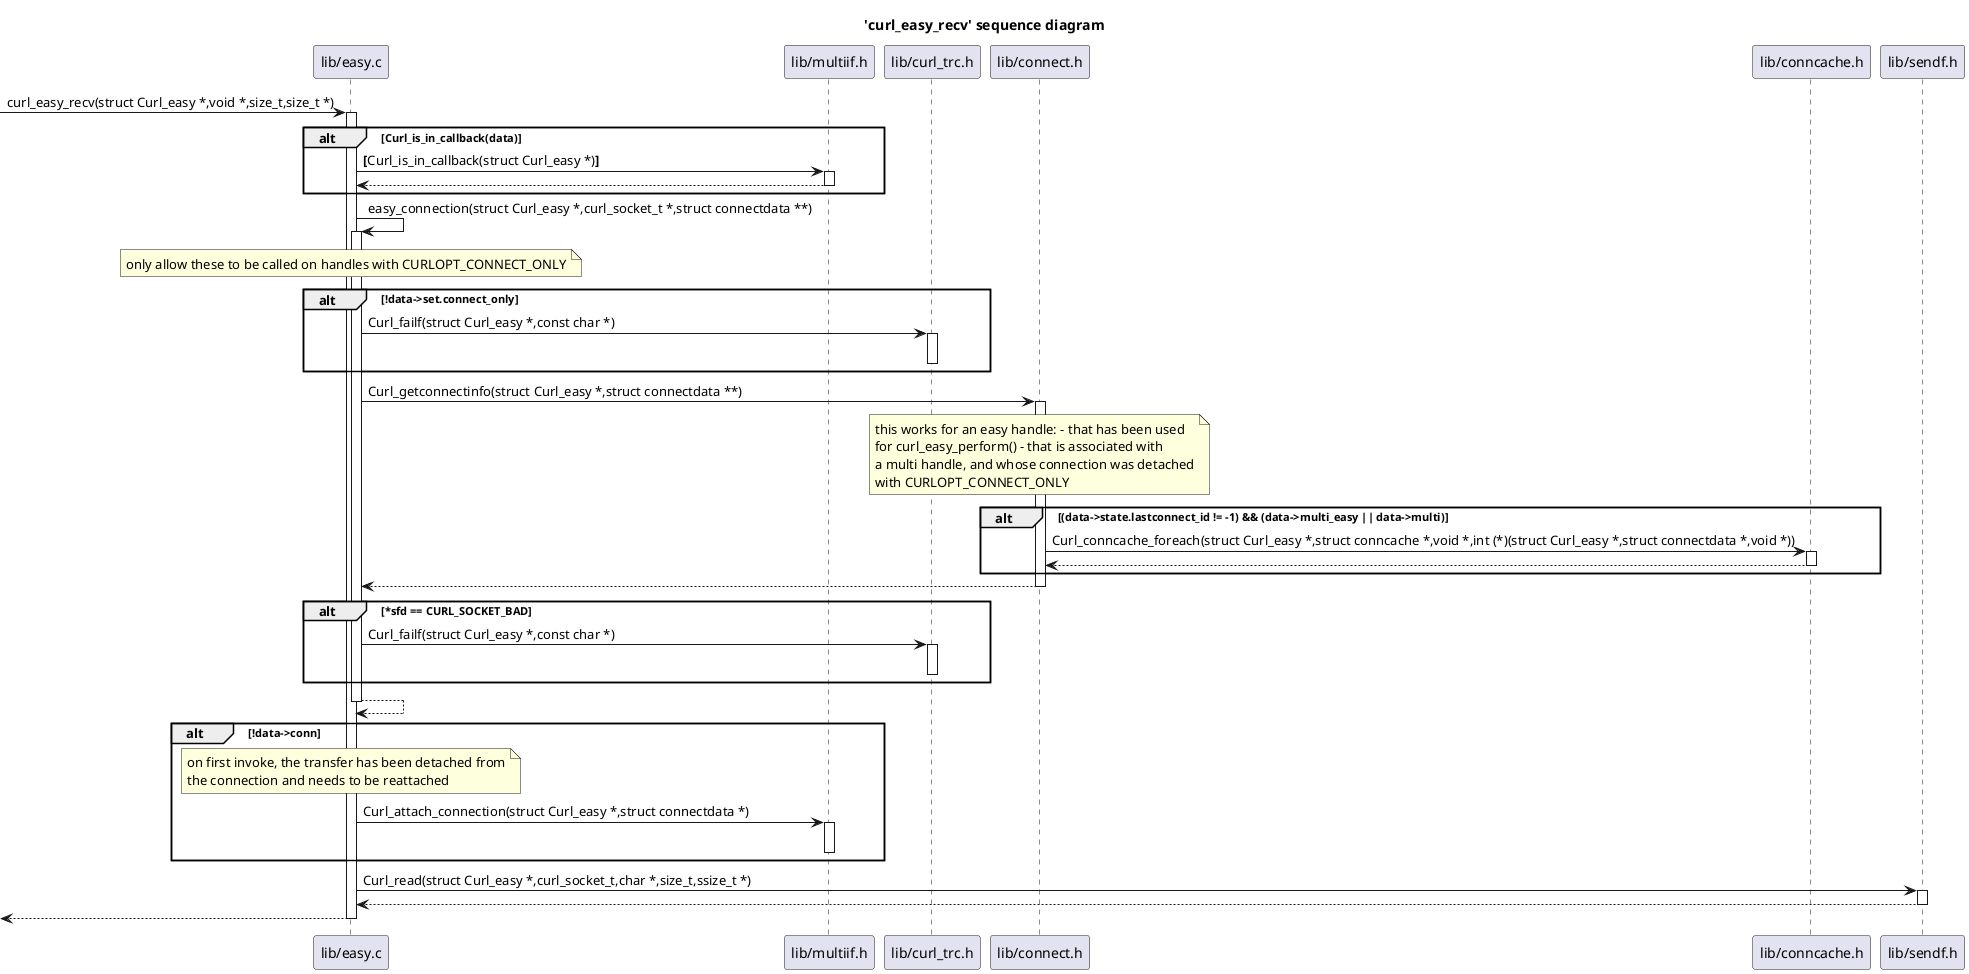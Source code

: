 @startuml
title 'curl_easy_recv' sequence diagram
participant "lib/easy.c" as C_0000988842405508541997
[-> C_0000988842405508541997 : curl_easy_recv(struct Curl_easy *,void *,size_t,size_t *)
activate C_0000988842405508541997
alt Curl_is_in_callback(data)
participant "lib/multiif.h" as C_0001679646781133597440
C_0000988842405508541997 -> C_0001679646781133597440 [[https://github.com/curl/curl/blob/5691a6cf363242da38bd7e469b13a2e741a295c6/lib/easy.c#L1203{}]] : **[**Curl_is_in_callback(struct Curl_easy *)**]**
activate C_0001679646781133597440
C_0001679646781133597440 --> C_0000988842405508541997
deactivate C_0001679646781133597440
end
C_0000988842405508541997 -> C_0000988842405508541997 [[https://github.com/curl/curl/blob/5691a6cf363242da38bd7e469b13a2e741a295c6/lib/easy.c#L1206{}]] : easy_connection(struct Curl_easy *,curl_socket_t *,struct connectdata **)
activate C_0000988842405508541997
note over C_0000988842405508541997
only allow these to be called on handles with CURLOPT_CONNECT_ONLY
end note
alt !data->set.connect_only
participant "lib/curl_trc.h" as C_0001823084709546168225
C_0000988842405508541997 -> C_0001823084709546168225 [[https://github.com/curl/curl/blob/5691a6cf363242da38bd7e469b13a2e741a295c6/lib/easy.c#L1176{}]] : Curl_failf(struct Curl_easy *,const char *)
activate C_0001823084709546168225
deactivate C_0001823084709546168225
end
participant "lib/connect.h" as C_0000405510344894985718
C_0000988842405508541997 -> C_0000405510344894985718 [[https://github.com/curl/curl/blob/5691a6cf363242da38bd7e469b13a2e741a295c6/lib/easy.c#L1180{}]] : Curl_getconnectinfo(struct Curl_easy *,struct connectdata **)
activate C_0000405510344894985718
note over C_0000405510344894985718
this works for an easy handle: - that has been used
for curl_easy_perform() - that is associated with
a multi handle, and whose connection was detached
with CURLOPT_CONNECT_ONLY
end note
alt (data->state.lastconnect_id != -1) && (data->multi_easy || data->multi)
participant "lib/conncache.h" as C_0001466729356487497419
C_0000405510344894985718 -> C_0001466729356487497419 [[https://github.com/curl/curl/blob/5691a6cf363242da38bd7e469b13a2e741a295c6/lib/connect.c#L281{}]] : Curl_conncache_foreach(struct Curl_easy *,struct conncache *,void *,int (*)(struct Curl_easy *,struct connectdata *,void *))
activate C_0001466729356487497419
C_0001466729356487497419 --> C_0000405510344894985718
deactivate C_0001466729356487497419
end
C_0000405510344894985718 --> C_0000988842405508541997
deactivate C_0000405510344894985718
alt *sfd == CURL_SOCKET_BAD
C_0000988842405508541997 -> C_0001823084709546168225 [[https://github.com/curl/curl/blob/5691a6cf363242da38bd7e469b13a2e741a295c6/lib/easy.c#L1183{}]] : Curl_failf(struct Curl_easy *,const char *)
activate C_0001823084709546168225
deactivate C_0001823084709546168225
end
C_0000988842405508541997 --> C_0000988842405508541997
deactivate C_0000988842405508541997
alt !data->conn
note over C_0000988842405508541997
on first invoke, the transfer has been detached from
the connection and needs to be reattached
end note
C_0000988842405508541997 -> C_0001679646781133597440 [[https://github.com/curl/curl/blob/5691a6cf363242da38bd7e469b13a2e741a295c6/lib/easy.c#L1213{}]] : Curl_attach_connection(struct Curl_easy *,struct connectdata *)
activate C_0001679646781133597440
deactivate C_0001679646781133597440
end
participant "lib/sendf.h" as C_0001833444421952963910
C_0000988842405508541997 -> C_0001833444421952963910 [[https://github.com/curl/curl/blob/5691a6cf363242da38bd7e469b13a2e741a295c6/lib/easy.c#L1216{}]] : Curl_read(struct Curl_easy *,curl_socket_t,char *,size_t,ssize_t *)
activate C_0001833444421952963910
C_0001833444421952963910 --> C_0000988842405508541997
deactivate C_0001833444421952963910
[<-- C_0000988842405508541997
deactivate C_0000988842405508541997

'Generated with clang-uml, version 0.5.0-6-gd305902
'LLVM version Ubuntu clang version 17.0.6 (++20231209124227+6009708b4367-1~exp1~20231209124336.77)
@enduml
